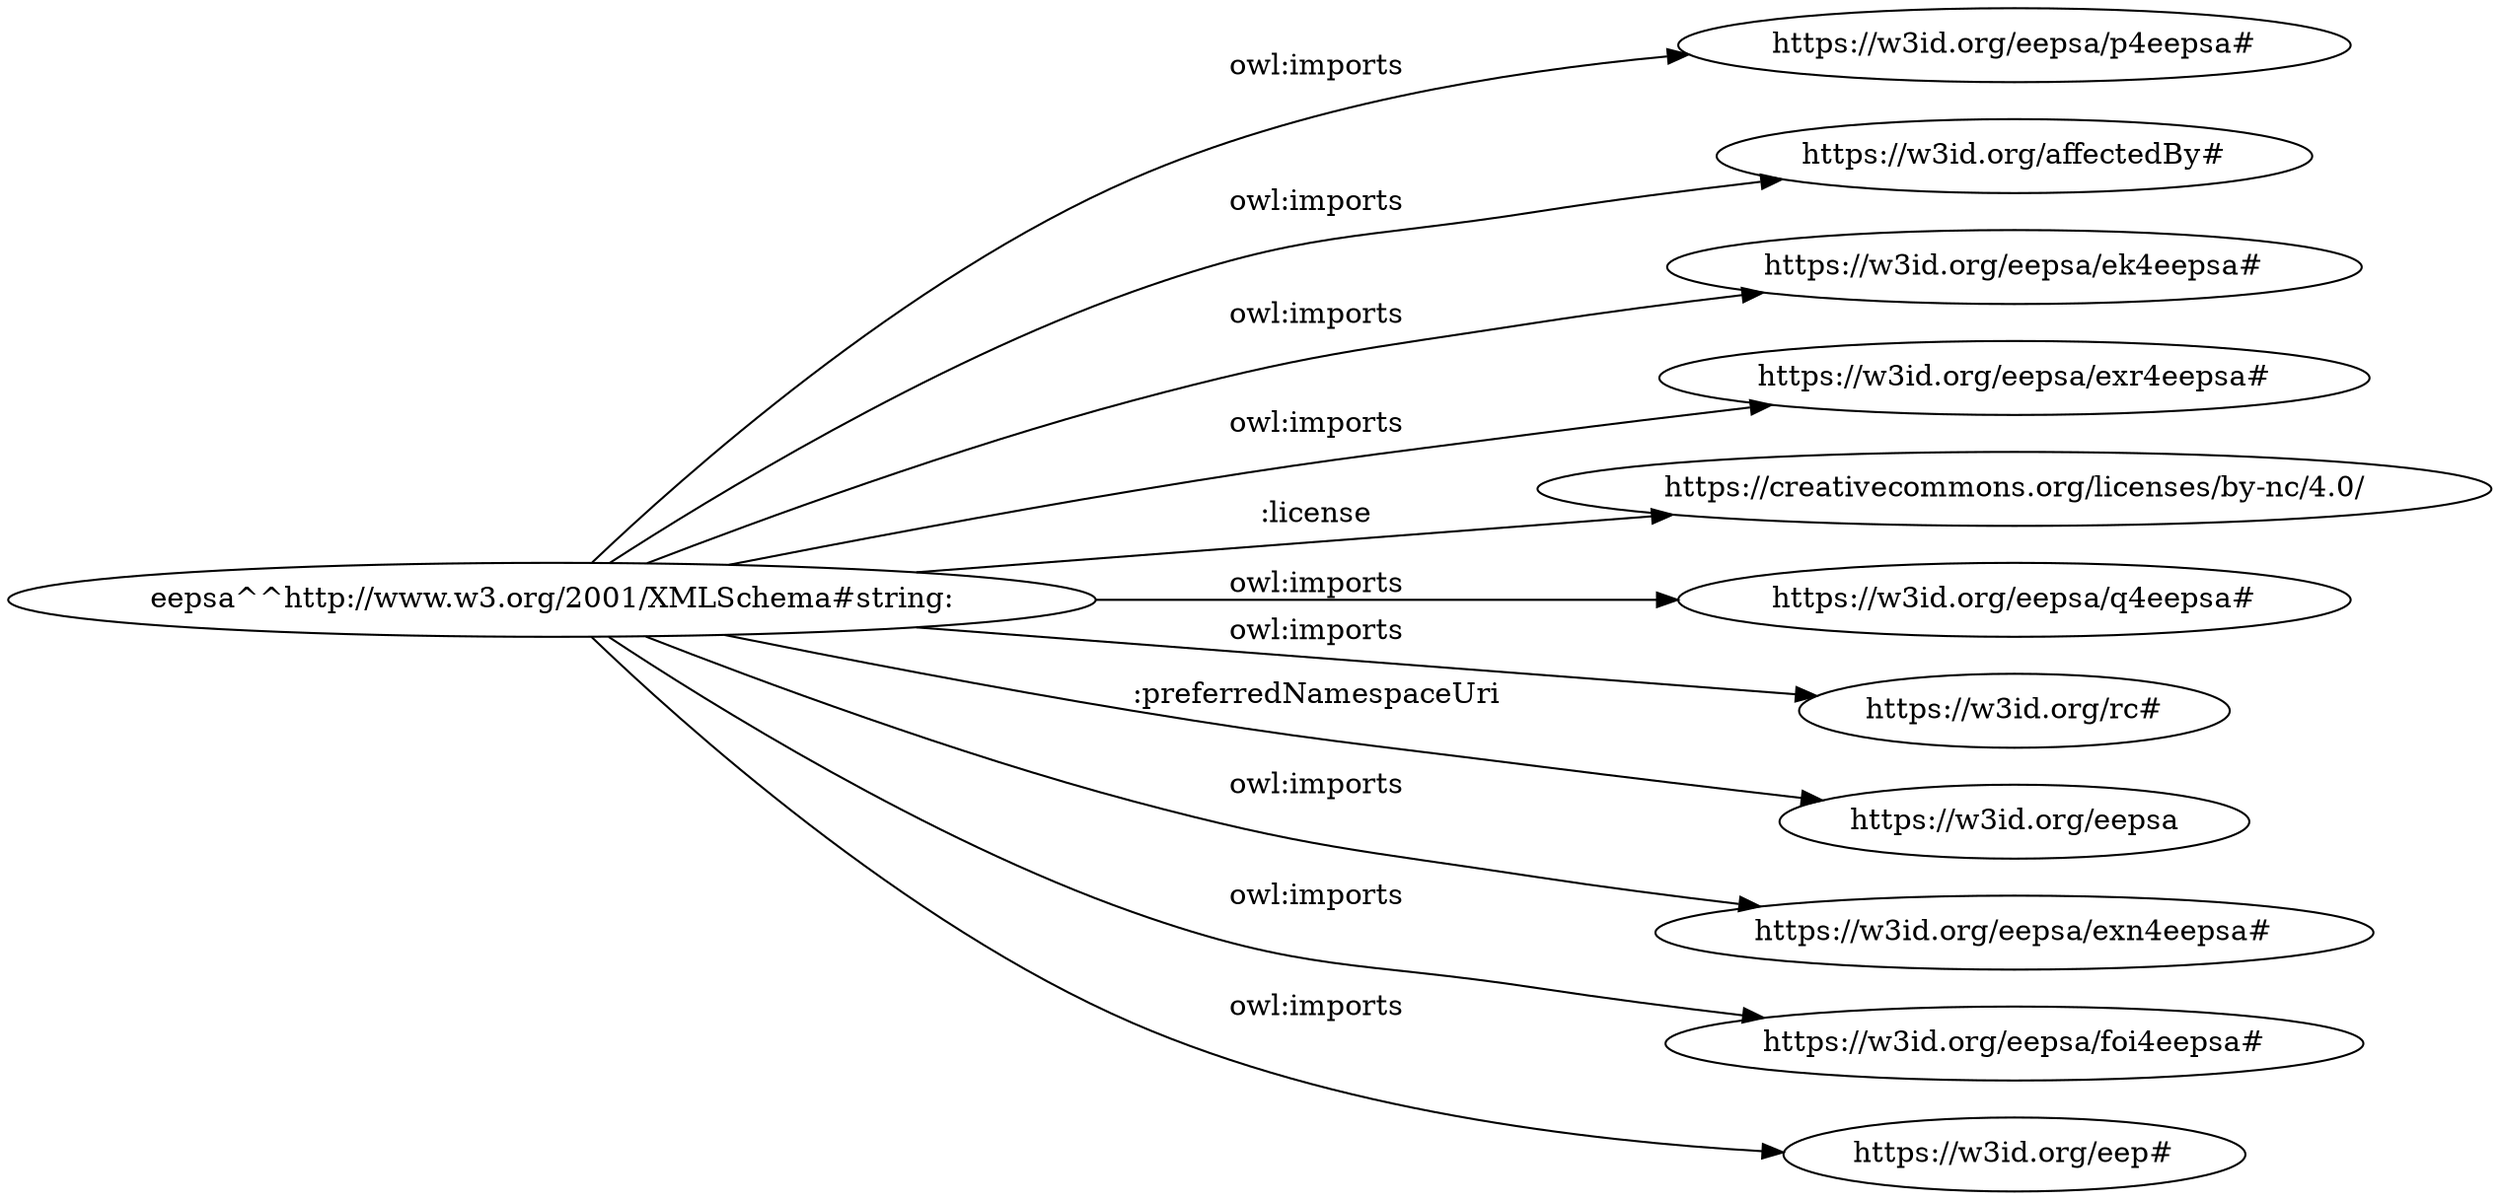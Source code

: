 digraph ar2dtool_diagram { 
rankdir=LR;
size="1501"
	"eepsa^^http://www.w3.org/2001/XMLSchema#string:" -> "https://w3id.org/eepsa/p4eepsa#" [ label = "owl:imports" ];
	"eepsa^^http://www.w3.org/2001/XMLSchema#string:" -> "https://w3id.org/affectedBy#" [ label = "owl:imports" ];
	"eepsa^^http://www.w3.org/2001/XMLSchema#string:" -> "https://w3id.org/eepsa/ek4eepsa#" [ label = "owl:imports" ];
	"eepsa^^http://www.w3.org/2001/XMLSchema#string:" -> "https://w3id.org/eepsa/exr4eepsa#" [ label = "owl:imports" ];
	"eepsa^^http://www.w3.org/2001/XMLSchema#string:" -> "https://creativecommons.org/licenses/by-nc/4.0/" [ label = ":license" ];
	"eepsa^^http://www.w3.org/2001/XMLSchema#string:" -> "https://w3id.org/eepsa/q4eepsa#" [ label = "owl:imports" ];
	"eepsa^^http://www.w3.org/2001/XMLSchema#string:" -> "https://w3id.org/rc#" [ label = "owl:imports" ];
	"eepsa^^http://www.w3.org/2001/XMLSchema#string:" -> "https://w3id.org/eepsa" [ label = ":preferredNamespaceUri" ];
	"eepsa^^http://www.w3.org/2001/XMLSchema#string:" -> "https://w3id.org/eepsa/exn4eepsa#" [ label = "owl:imports" ];
	"eepsa^^http://www.w3.org/2001/XMLSchema#string:" -> "https://w3id.org/eepsa/foi4eepsa#" [ label = "owl:imports" ];
	"eepsa^^http://www.w3.org/2001/XMLSchema#string:" -> "https://w3id.org/eep#" [ label = "owl:imports" ];

}
